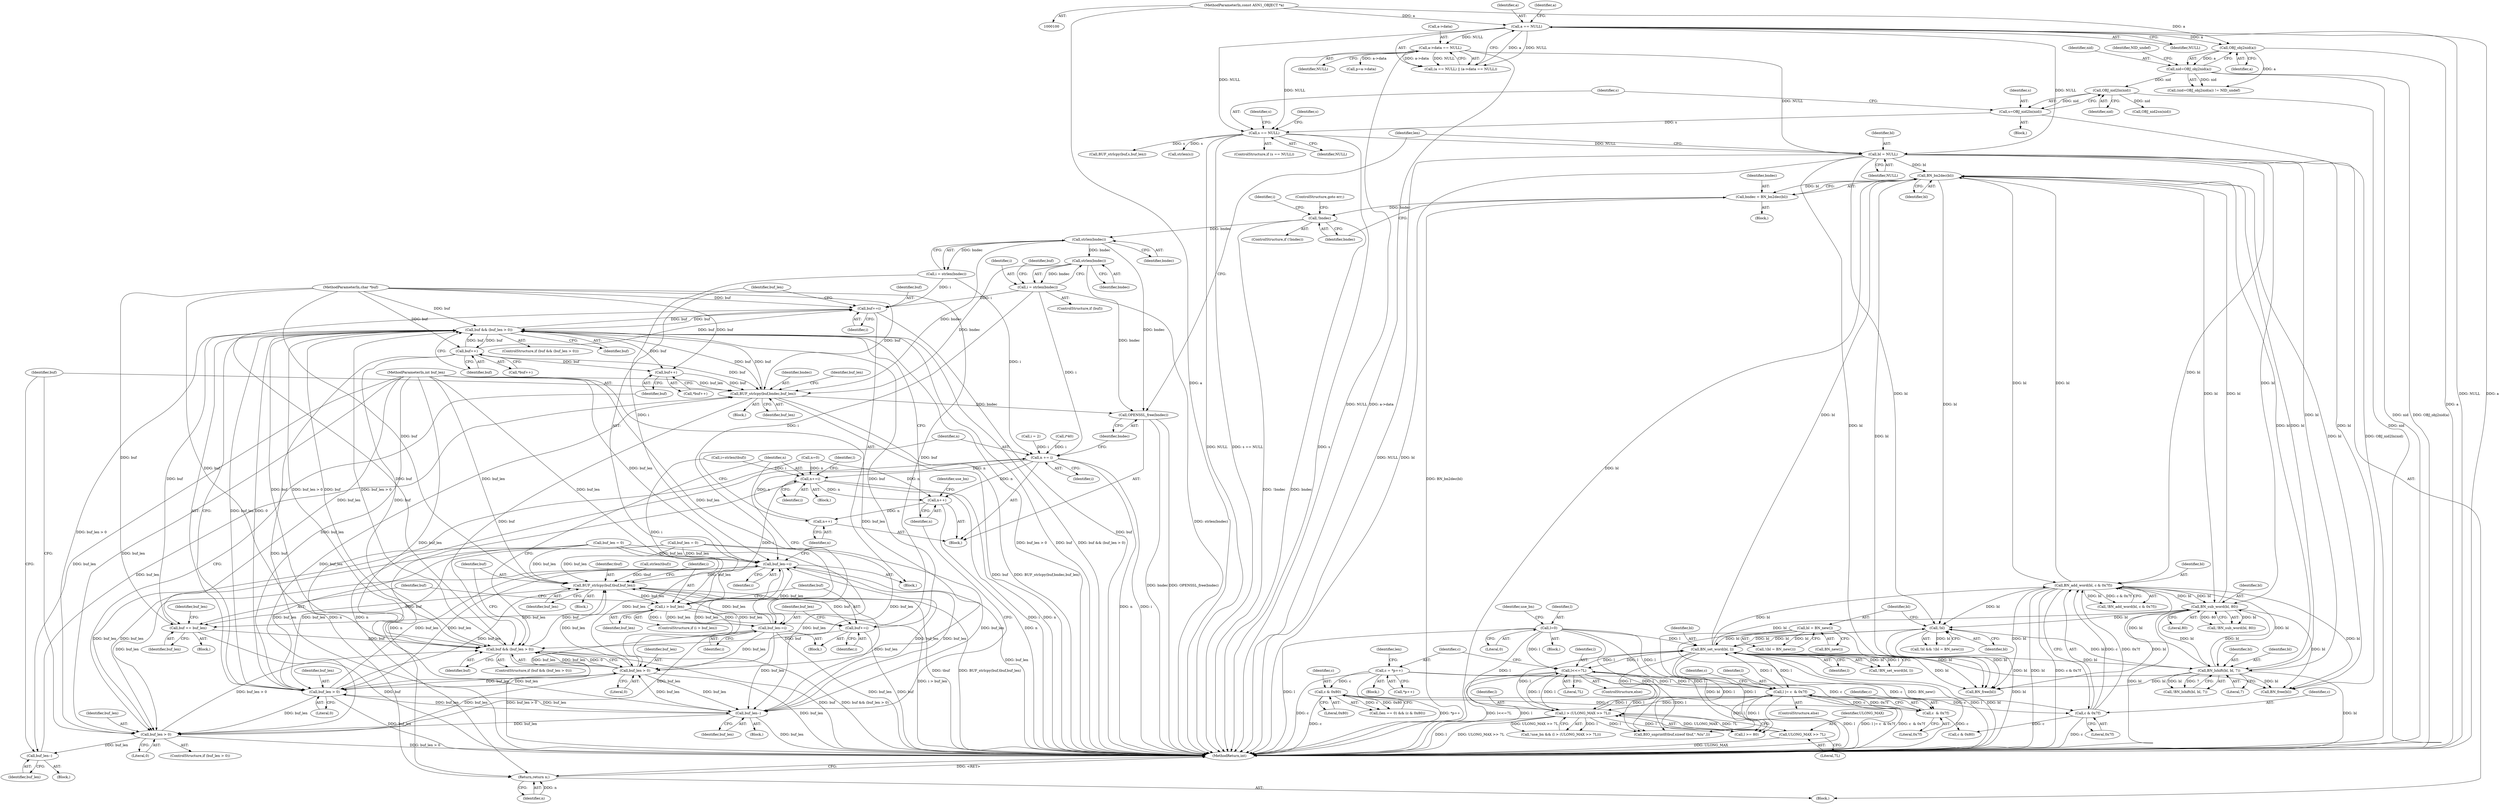 digraph "1_openssl_0042fb5fd1c9d257d713b15a1f45da05cf5c1c87@API" {
"1000374" [label="(Call,strlen(bndec))"];
"1000368" [label="(Call,strlen(bndec))"];
"1000363" [label="(Call,!bndec)"];
"1000358" [label="(Call,bndec = BN_bn2dec(bl))"];
"1000360" [label="(Call,BN_bn2dec(bl))"];
"1000226" [label="(Call,BN_add_word(bl, c & 0x7f))"];
"1000188" [label="(Call,bl = NULL)"];
"1000121" [label="(Call,a == NULL)"];
"1000103" [label="(MethodParameterIn,const ASN1_OBJECT *a)"];
"1000153" [label="(Call,s == NULL)"];
"1000148" [label="(Call,s=OBJ_nid2ln(nid))"];
"1000150" [label="(Call,OBJ_nid2ln(nid))"];
"1000142" [label="(Call,nid=OBJ_obj2nid(a))"];
"1000144" [label="(Call,OBJ_obj2nid(a))"];
"1000124" [label="(Call,a->data == NULL)"];
"1000305" [label="(Call,BN_sub_word(bl, 80))"];
"1000265" [label="(Call,BN_set_word(bl, l))"];
"1000259" [label="(Call,bl = BN_new())"];
"1000256" [label="(Call,!bl)"];
"1000277" [label="(Call,BN_lshift(bl, bl, 7))"];
"1000283" [label="(Call,l<<=7L)"];
"1000196" [label="(Call,l=0)"];
"1000233" [label="(Call,l |= c  & 0x7f)"];
"1000248" [label="(Call,l > (ULONG_MAX >> 7L))"];
"1000250" [label="(Call,ULONG_MAX >> 7L)"];
"1000235" [label="(Call,c  & 0x7f)"];
"1000205" [label="(Call,c = *p++)"];
"1000217" [label="(Call,c & 0x80)"];
"1000228" [label="(Call,c & 0x7f)"];
"1000372" [label="(Call,i = strlen(bndec))"];
"1000400" [label="(Call,buf+=i)"];
"1000337" [label="(Call,buf && (buf_len > 0))"];
"1000345" [label="(Call,buf++)"];
"1000386" [label="(Call,buf++)"];
"1000391" [label="(Call,BUF_strlcpy(buf,bndec,buf_len))"];
"1000411" [label="(Call,OPENSSL_free(bndec))"];
"1000426" [label="(Call,buf && (buf_len > 0))"];
"1000432" [label="(Call,BUF_strlcpy(buf,tbuf,buf_len))"];
"1000437" [label="(Call,i > buf_len)"];
"1000441" [label="(Call,buf += buf_len)"];
"1000449" [label="(Call,buf+=i)"];
"1000452" [label="(Call,buf_len-=i)"];
"1000339" [label="(Call,buf_len > 0)"];
"1000350" [label="(Call,buf_len--)"];
"1000380" [label="(Call,buf_len > 0)"];
"1000389" [label="(Call,buf_len--)"];
"1000403" [label="(Call,buf_len-=i)"];
"1000428" [label="(Call,buf_len > 0)"];
"1000455" [label="(Call,n+=i)"];
"1000352" [label="(Call,n++)"];
"1000406" [label="(Call,n++)"];
"1000408" [label="(Call,n += i)"];
"1000465" [label="(Return,return n;)"];
"1000441" [label="(Call,buf += buf_len)"];
"1000219" [label="(Literal,0x80)"];
"1000457" [label="(Identifier,i)"];
"1000389" [label="(Call,buf_len--)"];
"1000264" [label="(Call,!BN_set_word(bl, l))"];
"1000211" [label="(Identifier,len)"];
"1000336" [label="(ControlStructure,if (buf && (buf_len > 0)))"];
"1000251" [label="(Identifier,ULONG_MAX)"];
"1000454" [label="(Identifier,i)"];
"1000293" [label="(Call,l >= 80)"];
"1000339" [label="(Call,buf_len > 0)"];
"1000436" [label="(ControlStructure,if (i > buf_len))"];
"1000466" [label="(Identifier,n)"];
"1000105" [label="(Block,)"];
"1000392" [label="(Identifier,buf)"];
"1000402" [label="(Identifier,i)"];
"1000358" [label="(Call,bndec = BN_bn2dec(bl))"];
"1000333" [label="(Call,i*40)"];
"1000431" [label="(Block,)"];
"1000435" [label="(Identifier,buf_len)"];
"1000427" [label="(Identifier,buf)"];
"1000453" [label="(Identifier,buf_len)"];
"1000448" [label="(Block,)"];
"1000155" [label="(Identifier,NULL)"];
"1000404" [label="(Identifier,buf_len)"];
"1000390" [label="(Identifier,buf_len)"];
"1000346" [label="(Identifier,buf)"];
"1000126" [label="(Identifier,a)"];
"1000378" [label="(Block,)"];
"1000124" [label="(Call,a->data == NULL)"];
"1000128" [label="(Identifier,NULL)"];
"1000284" [label="(Identifier,l)"];
"1000444" [label="(Call,buf_len = 0)"];
"1000225" [label="(Call,!BN_add_word(bl, c & 0x7f))"];
"1000285" [label="(Literal,7L)"];
"1000361" [label="(Identifier,bl)"];
"1000342" [label="(Block,)"];
"1000257" [label="(Identifier,bl)"];
"1000338" [label="(Identifier,buf)"];
"1000250" [label="(Call,ULONG_MAX >> 7L)"];
"1000195" [label="(Block,)"];
"1000148" [label="(Call,s=OBJ_nid2ln(nid))"];
"1000154" [label="(Identifier,s)"];
"1000151" [label="(Identifier,nid)"];
"1000306" [label="(Identifier,bl)"];
"1000193" [label="(Identifier,len)"];
"1000142" [label="(Call,nid=OBJ_obj2nid(a))"];
"1000369" [label="(Identifier,bndec)"];
"1000297" [label="(Call,i = 2)"];
"1000149" [label="(Identifier,s)"];
"1000381" [label="(Identifier,buf_len)"];
"1000374" [label="(Call,strlen(bndec))"];
"1000432" [label="(Call,BUF_strlcpy(buf,tbuf,buf_len))"];
"1000235" [label="(Call,c  & 0x7f)"];
"1000387" [label="(Identifier,buf)"];
"1000368" [label="(Call,strlen(bndec))"];
"1000345" [label="(Call,buf++)"];
"1000451" [label="(Identifier,i)"];
"1000120" [label="(Call,(a == NULL) || (a->data == NULL))"];
"1000125" [label="(Call,a->data)"];
"1000283" [label="(Call,l<<=7L)"];
"1000366" [label="(Call,i = strlen(bndec))"];
"1000394" [label="(Identifier,buf_len)"];
"1000288" [label="(Block,)"];
"1000401" [label="(Identifier,buf)"];
"1000276" [label="(Call,!BN_lshift(bl, bl, 7))"];
"1000450" [label="(Identifier,buf)"];
"1000206" [label="(Identifier,c)"];
"1000226" [label="(Call,BN_add_word(bl, c & 0x7f))"];
"1000280" [label="(Literal,7)"];
"1000352" [label="(Call,n++)"];
"1000382" [label="(Literal,0)"];
"1000248" [label="(Call,l > (ULONG_MAX >> 7L))"];
"1000123" [label="(Identifier,NULL)"];
"1000370" [label="(ControlStructure,if (buf))"];
"1000428" [label="(Call,buf_len > 0)"];
"1000259" [label="(Call,bl = BN_new())"];
"1000205" [label="(Call,c = *p++)"];
"1000351" [label="(Identifier,buf_len)"];
"1000465" [label="(Return,return n;)"];
"1000121" [label="(Call,a == NULL)"];
"1000197" [label="(Identifier,l)"];
"1000101" [label="(MethodParameterIn,char *buf)"];
"1000108" [label="(Call,n=0)"];
"1000305" [label="(Call,BN_sub_word(bl, 80))"];
"1000445" [label="(Identifier,buf_len)"];
"1000439" [label="(Identifier,buf_len)"];
"1000353" [label="(Identifier,n)"];
"1000367" [label="(Identifier,i)"];
"1000385" [label="(Call,*buf++)"];
"1000255" [label="(Call,!bl && !(bl = BN_new()))"];
"1000217" [label="(Call,c & 0x80)"];
"1000267" [label="(Identifier,l)"];
"1000350" [label="(Call,buf_len--)"];
"1000232" [label="(ControlStructure,else)"];
"1000440" [label="(Block,)"];
"1000158" [label="(Call,OBJ_nid2sn(nid))"];
"1000426" [label="(Call,buf && (buf_len > 0))"];
"1000463" [label="(Call,BN_free(bl))"];
"1000165" [label="(Call,BUF_strlcpy(buf,s,buf_len))"];
"1000282" [label="(ControlStructure,else)"];
"1000307" [label="(Literal,80)"];
"1000412" [label="(Identifier,bndec)"];
"1000423" [label="(Call,strlen(tbuf))"];
"1000266" [label="(Identifier,bl)"];
"1000379" [label="(ControlStructure,if (buf_len > 0))"];
"1000363" [label="(Call,!bndec)"];
"1000171" [label="(Call,strlen(s))"];
"1000122" [label="(Identifier,a)"];
"1000434" [label="(Identifier,tbuf)"];
"1000144" [label="(Call,OBJ_obj2nid(a))"];
"1000189" [label="(Identifier,bl)"];
"1000380" [label="(Call,buf_len > 0)"];
"1000240" [label="(Call,c & 0x80)"];
"1000237" [label="(Literal,0x7f)"];
"1000414" [label="(Block,)"];
"1000260" [label="(Identifier,bl)"];
"1000147" [label="(Block,)"];
"1000141" [label="(Call,(nid=OBJ_obj2nid(a)) != NID_undef)"];
"1000150" [label="(Call,OBJ_nid2ln(nid))"];
"1000252" [label="(Literal,7L)"];
"1000470" [label="(Call,BN_free(bl))"];
"1000456" [label="(Identifier,n)"];
"1000475" [label="(MethodReturn,int)"];
"1000373" [label="(Identifier,i)"];
"1000340" [label="(Identifier,buf_len)"];
"1000355" [label="(Identifier,use_bn)"];
"1000430" [label="(Literal,0)"];
"1000227" [label="(Identifier,bl)"];
"1000344" [label="(Call,*buf++)"];
"1000190" [label="(Identifier,NULL)"];
"1000372" [label="(Call,i = strlen(bndec))"];
"1000152" [label="(ControlStructure,if (s == NULL))"];
"1000425" [label="(ControlStructure,if (buf && (buf_len > 0)))"];
"1000393" [label="(Identifier,bndec)"];
"1000377" [label="(Identifier,buf)"];
"1000396" [label="(Identifier,buf_len)"];
"1000452" [label="(Call,buf_len-=i)"];
"1000360" [label="(Call,BN_bn2dec(bl))"];
"1000409" [label="(Identifier,n)"];
"1000153" [label="(Call,s == NULL)"];
"1000459" [label="(Identifier,l)"];
"1000145" [label="(Identifier,a)"];
"1000362" [label="(ControlStructure,if (!bndec))"];
"1000403" [label="(Call,buf_len-=i)"];
"1000443" [label="(Identifier,buf_len)"];
"1000218" [label="(Identifier,c)"];
"1000386" [label="(Call,buf++)"];
"1000341" [label="(Literal,0)"];
"1000406" [label="(Call,n++)"];
"1000213" [label="(Call,(len == 0) && (c & 0x80))"];
"1000359" [label="(Identifier,bndec)"];
"1000161" [label="(Identifier,s)"];
"1000200" [label="(Identifier,use_bn)"];
"1000438" [label="(Identifier,i)"];
"1000207" [label="(Call,*p++)"];
"1000265" [label="(Call,BN_set_word(bl, l))"];
"1000245" [label="(Call,!use_bn && (l > (ULONG_MAX >> 7L)))"];
"1000455" [label="(Call,n+=i)"];
"1000408" [label="(Call,n += i)"];
"1000400" [label="(Call,buf+=i)"];
"1000203" [label="(Block,)"];
"1000437" [label="(Call,i > buf_len)"];
"1000356" [label="(Block,)"];
"1000258" [label="(Call,!(bl = BN_new()))"];
"1000230" [label="(Literal,0x7f)"];
"1000364" [label="(Identifier,bndec)"];
"1000395" [label="(Call,buf_len = 0)"];
"1000103" [label="(MethodParameterIn,const ASN1_OBJECT *a)"];
"1000157" [label="(Identifier,s)"];
"1000143" [label="(Identifier,nid)"];
"1000256" [label="(Call,!bl)"];
"1000180" [label="(Call,p=a->data)"];
"1000399" [label="(Block,)"];
"1000411" [label="(Call,OPENSSL_free(bndec))"];
"1000102" [label="(MethodParameterIn,int buf_len)"];
"1000241" [label="(Identifier,c)"];
"1000433" [label="(Identifier,buf)"];
"1000442" [label="(Identifier,buf)"];
"1000410" [label="(Identifier,i)"];
"1000236" [label="(Identifier,c)"];
"1000407" [label="(Identifier,n)"];
"1000198" [label="(Literal,0)"];
"1000233" [label="(Call,l |= c  & 0x7f)"];
"1000429" [label="(Identifier,buf_len)"];
"1000391" [label="(Call,BUF_strlcpy(buf,bndec,buf_len))"];
"1000383" [label="(Block,)"];
"1000228" [label="(Call,c & 0x7f)"];
"1000188" [label="(Call,bl = NULL)"];
"1000304" [label="(Call,!BN_sub_word(bl, 80))"];
"1000196" [label="(Call,l=0)"];
"1000415" [label="(Call,BIO_snprintf(tbuf,sizeof tbuf,\".%lu\",l))"];
"1000421" [label="(Call,i=strlen(tbuf))"];
"1000365" [label="(ControlStructure,goto err;)"];
"1000375" [label="(Identifier,bndec)"];
"1000405" [label="(Identifier,i)"];
"1000278" [label="(Identifier,bl)"];
"1000261" [label="(Call,BN_new())"];
"1000449" [label="(Call,buf+=i)"];
"1000234" [label="(Identifier,l)"];
"1000146" [label="(Identifier,NID_undef)"];
"1000279" [label="(Identifier,bl)"];
"1000337" [label="(Call,buf && (buf_len > 0))"];
"1000249" [label="(Identifier,l)"];
"1000277" [label="(Call,BN_lshift(bl, bl, 7))"];
"1000229" [label="(Identifier,c)"];
"1000374" -> "1000372"  [label="AST: "];
"1000374" -> "1000375"  [label="CFG: "];
"1000375" -> "1000374"  [label="AST: "];
"1000372" -> "1000374"  [label="CFG: "];
"1000374" -> "1000372"  [label="DDG: bndec"];
"1000368" -> "1000374"  [label="DDG: bndec"];
"1000374" -> "1000391"  [label="DDG: bndec"];
"1000374" -> "1000411"  [label="DDG: bndec"];
"1000368" -> "1000366"  [label="AST: "];
"1000368" -> "1000369"  [label="CFG: "];
"1000369" -> "1000368"  [label="AST: "];
"1000366" -> "1000368"  [label="CFG: "];
"1000368" -> "1000366"  [label="DDG: bndec"];
"1000363" -> "1000368"  [label="DDG: bndec"];
"1000368" -> "1000391"  [label="DDG: bndec"];
"1000368" -> "1000411"  [label="DDG: bndec"];
"1000363" -> "1000362"  [label="AST: "];
"1000363" -> "1000364"  [label="CFG: "];
"1000364" -> "1000363"  [label="AST: "];
"1000365" -> "1000363"  [label="CFG: "];
"1000367" -> "1000363"  [label="CFG: "];
"1000363" -> "1000475"  [label="DDG: bndec"];
"1000363" -> "1000475"  [label="DDG: !bndec"];
"1000358" -> "1000363"  [label="DDG: bndec"];
"1000358" -> "1000356"  [label="AST: "];
"1000358" -> "1000360"  [label="CFG: "];
"1000359" -> "1000358"  [label="AST: "];
"1000360" -> "1000358"  [label="AST: "];
"1000364" -> "1000358"  [label="CFG: "];
"1000358" -> "1000475"  [label="DDG: BN_bn2dec(bl)"];
"1000360" -> "1000358"  [label="DDG: bl"];
"1000360" -> "1000361"  [label="CFG: "];
"1000361" -> "1000360"  [label="AST: "];
"1000360" -> "1000475"  [label="DDG: bl"];
"1000360" -> "1000226"  [label="DDG: bl"];
"1000360" -> "1000256"  [label="DDG: bl"];
"1000360" -> "1000277"  [label="DDG: bl"];
"1000360" -> "1000305"  [label="DDG: bl"];
"1000226" -> "1000360"  [label="DDG: bl"];
"1000188" -> "1000360"  [label="DDG: bl"];
"1000305" -> "1000360"  [label="DDG: bl"];
"1000265" -> "1000360"  [label="DDG: bl"];
"1000277" -> "1000360"  [label="DDG: bl"];
"1000360" -> "1000463"  [label="DDG: bl"];
"1000360" -> "1000470"  [label="DDG: bl"];
"1000226" -> "1000225"  [label="AST: "];
"1000226" -> "1000228"  [label="CFG: "];
"1000227" -> "1000226"  [label="AST: "];
"1000228" -> "1000226"  [label="AST: "];
"1000225" -> "1000226"  [label="CFG: "];
"1000226" -> "1000475"  [label="DDG: bl"];
"1000226" -> "1000475"  [label="DDG: c & 0x7f"];
"1000226" -> "1000225"  [label="DDG: bl"];
"1000226" -> "1000225"  [label="DDG: c & 0x7f"];
"1000188" -> "1000226"  [label="DDG: bl"];
"1000305" -> "1000226"  [label="DDG: bl"];
"1000265" -> "1000226"  [label="DDG: bl"];
"1000277" -> "1000226"  [label="DDG: bl"];
"1000228" -> "1000226"  [label="DDG: c"];
"1000228" -> "1000226"  [label="DDG: 0x7f"];
"1000226" -> "1000256"  [label="DDG: bl"];
"1000226" -> "1000277"  [label="DDG: bl"];
"1000226" -> "1000305"  [label="DDG: bl"];
"1000226" -> "1000463"  [label="DDG: bl"];
"1000226" -> "1000470"  [label="DDG: bl"];
"1000188" -> "1000105"  [label="AST: "];
"1000188" -> "1000190"  [label="CFG: "];
"1000189" -> "1000188"  [label="AST: "];
"1000190" -> "1000188"  [label="AST: "];
"1000193" -> "1000188"  [label="CFG: "];
"1000188" -> "1000475"  [label="DDG: NULL"];
"1000188" -> "1000475"  [label="DDG: bl"];
"1000121" -> "1000188"  [label="DDG: NULL"];
"1000153" -> "1000188"  [label="DDG: NULL"];
"1000124" -> "1000188"  [label="DDG: NULL"];
"1000188" -> "1000256"  [label="DDG: bl"];
"1000188" -> "1000277"  [label="DDG: bl"];
"1000188" -> "1000305"  [label="DDG: bl"];
"1000188" -> "1000463"  [label="DDG: bl"];
"1000188" -> "1000470"  [label="DDG: bl"];
"1000121" -> "1000120"  [label="AST: "];
"1000121" -> "1000123"  [label="CFG: "];
"1000122" -> "1000121"  [label="AST: "];
"1000123" -> "1000121"  [label="AST: "];
"1000126" -> "1000121"  [label="CFG: "];
"1000120" -> "1000121"  [label="CFG: "];
"1000121" -> "1000475"  [label="DDG: NULL"];
"1000121" -> "1000475"  [label="DDG: a"];
"1000121" -> "1000120"  [label="DDG: a"];
"1000121" -> "1000120"  [label="DDG: NULL"];
"1000103" -> "1000121"  [label="DDG: a"];
"1000121" -> "1000124"  [label="DDG: NULL"];
"1000121" -> "1000144"  [label="DDG: a"];
"1000121" -> "1000153"  [label="DDG: NULL"];
"1000103" -> "1000100"  [label="AST: "];
"1000103" -> "1000475"  [label="DDG: a"];
"1000103" -> "1000144"  [label="DDG: a"];
"1000153" -> "1000152"  [label="AST: "];
"1000153" -> "1000155"  [label="CFG: "];
"1000154" -> "1000153"  [label="AST: "];
"1000155" -> "1000153"  [label="AST: "];
"1000157" -> "1000153"  [label="CFG: "];
"1000161" -> "1000153"  [label="CFG: "];
"1000153" -> "1000475"  [label="DDG: NULL"];
"1000153" -> "1000475"  [label="DDG: s == NULL"];
"1000153" -> "1000475"  [label="DDG: s"];
"1000148" -> "1000153"  [label="DDG: s"];
"1000124" -> "1000153"  [label="DDG: NULL"];
"1000153" -> "1000165"  [label="DDG: s"];
"1000153" -> "1000171"  [label="DDG: s"];
"1000148" -> "1000147"  [label="AST: "];
"1000148" -> "1000150"  [label="CFG: "];
"1000149" -> "1000148"  [label="AST: "];
"1000150" -> "1000148"  [label="AST: "];
"1000154" -> "1000148"  [label="CFG: "];
"1000148" -> "1000475"  [label="DDG: OBJ_nid2ln(nid)"];
"1000150" -> "1000148"  [label="DDG: nid"];
"1000150" -> "1000151"  [label="CFG: "];
"1000151" -> "1000150"  [label="AST: "];
"1000150" -> "1000475"  [label="DDG: nid"];
"1000142" -> "1000150"  [label="DDG: nid"];
"1000150" -> "1000158"  [label="DDG: nid"];
"1000142" -> "1000141"  [label="AST: "];
"1000142" -> "1000144"  [label="CFG: "];
"1000143" -> "1000142"  [label="AST: "];
"1000144" -> "1000142"  [label="AST: "];
"1000146" -> "1000142"  [label="CFG: "];
"1000142" -> "1000475"  [label="DDG: OBJ_obj2nid(a)"];
"1000142" -> "1000475"  [label="DDG: nid"];
"1000142" -> "1000141"  [label="DDG: nid"];
"1000144" -> "1000142"  [label="DDG: a"];
"1000144" -> "1000145"  [label="CFG: "];
"1000145" -> "1000144"  [label="AST: "];
"1000144" -> "1000475"  [label="DDG: a"];
"1000144" -> "1000141"  [label="DDG: a"];
"1000124" -> "1000120"  [label="AST: "];
"1000124" -> "1000128"  [label="CFG: "];
"1000125" -> "1000124"  [label="AST: "];
"1000128" -> "1000124"  [label="AST: "];
"1000120" -> "1000124"  [label="CFG: "];
"1000124" -> "1000475"  [label="DDG: a->data"];
"1000124" -> "1000475"  [label="DDG: NULL"];
"1000124" -> "1000120"  [label="DDG: a->data"];
"1000124" -> "1000120"  [label="DDG: NULL"];
"1000124" -> "1000180"  [label="DDG: a->data"];
"1000305" -> "1000304"  [label="AST: "];
"1000305" -> "1000307"  [label="CFG: "];
"1000306" -> "1000305"  [label="AST: "];
"1000307" -> "1000305"  [label="AST: "];
"1000304" -> "1000305"  [label="CFG: "];
"1000305" -> "1000475"  [label="DDG: bl"];
"1000305" -> "1000256"  [label="DDG: bl"];
"1000305" -> "1000277"  [label="DDG: bl"];
"1000305" -> "1000304"  [label="DDG: bl"];
"1000305" -> "1000304"  [label="DDG: 80"];
"1000265" -> "1000305"  [label="DDG: bl"];
"1000277" -> "1000305"  [label="DDG: bl"];
"1000305" -> "1000463"  [label="DDG: bl"];
"1000305" -> "1000470"  [label="DDG: bl"];
"1000265" -> "1000264"  [label="AST: "];
"1000265" -> "1000267"  [label="CFG: "];
"1000266" -> "1000265"  [label="AST: "];
"1000267" -> "1000265"  [label="AST: "];
"1000264" -> "1000265"  [label="CFG: "];
"1000265" -> "1000475"  [label="DDG: l"];
"1000265" -> "1000475"  [label="DDG: bl"];
"1000265" -> "1000233"  [label="DDG: l"];
"1000265" -> "1000248"  [label="DDG: l"];
"1000265" -> "1000256"  [label="DDG: bl"];
"1000265" -> "1000264"  [label="DDG: bl"];
"1000265" -> "1000264"  [label="DDG: l"];
"1000259" -> "1000265"  [label="DDG: bl"];
"1000256" -> "1000265"  [label="DDG: bl"];
"1000283" -> "1000265"  [label="DDG: l"];
"1000196" -> "1000265"  [label="DDG: l"];
"1000233" -> "1000265"  [label="DDG: l"];
"1000248" -> "1000265"  [label="DDG: l"];
"1000265" -> "1000277"  [label="DDG: bl"];
"1000265" -> "1000283"  [label="DDG: l"];
"1000265" -> "1000293"  [label="DDG: l"];
"1000265" -> "1000415"  [label="DDG: l"];
"1000265" -> "1000463"  [label="DDG: bl"];
"1000265" -> "1000470"  [label="DDG: bl"];
"1000259" -> "1000258"  [label="AST: "];
"1000259" -> "1000261"  [label="CFG: "];
"1000260" -> "1000259"  [label="AST: "];
"1000261" -> "1000259"  [label="AST: "];
"1000258" -> "1000259"  [label="CFG: "];
"1000259" -> "1000475"  [label="DDG: bl"];
"1000259" -> "1000475"  [label="DDG: BN_new()"];
"1000259" -> "1000258"  [label="DDG: bl"];
"1000259" -> "1000470"  [label="DDG: bl"];
"1000256" -> "1000255"  [label="AST: "];
"1000256" -> "1000257"  [label="CFG: "];
"1000257" -> "1000256"  [label="AST: "];
"1000260" -> "1000256"  [label="CFG: "];
"1000255" -> "1000256"  [label="CFG: "];
"1000256" -> "1000475"  [label="DDG: bl"];
"1000256" -> "1000255"  [label="DDG: bl"];
"1000277" -> "1000256"  [label="DDG: bl"];
"1000256" -> "1000470"  [label="DDG: bl"];
"1000277" -> "1000276"  [label="AST: "];
"1000277" -> "1000280"  [label="CFG: "];
"1000278" -> "1000277"  [label="AST: "];
"1000279" -> "1000277"  [label="AST: "];
"1000280" -> "1000277"  [label="AST: "];
"1000276" -> "1000277"  [label="CFG: "];
"1000277" -> "1000475"  [label="DDG: bl"];
"1000277" -> "1000276"  [label="DDG: bl"];
"1000277" -> "1000276"  [label="DDG: 7"];
"1000277" -> "1000463"  [label="DDG: bl"];
"1000277" -> "1000470"  [label="DDG: bl"];
"1000283" -> "1000282"  [label="AST: "];
"1000283" -> "1000285"  [label="CFG: "];
"1000284" -> "1000283"  [label="AST: "];
"1000285" -> "1000283"  [label="AST: "];
"1000206" -> "1000283"  [label="CFG: "];
"1000283" -> "1000475"  [label="DDG: l"];
"1000283" -> "1000475"  [label="DDG: l<<=7L"];
"1000283" -> "1000233"  [label="DDG: l"];
"1000283" -> "1000248"  [label="DDG: l"];
"1000196" -> "1000283"  [label="DDG: l"];
"1000233" -> "1000283"  [label="DDG: l"];
"1000248" -> "1000283"  [label="DDG: l"];
"1000283" -> "1000293"  [label="DDG: l"];
"1000283" -> "1000415"  [label="DDG: l"];
"1000196" -> "1000195"  [label="AST: "];
"1000196" -> "1000198"  [label="CFG: "];
"1000197" -> "1000196"  [label="AST: "];
"1000198" -> "1000196"  [label="AST: "];
"1000200" -> "1000196"  [label="CFG: "];
"1000196" -> "1000475"  [label="DDG: l"];
"1000196" -> "1000233"  [label="DDG: l"];
"1000196" -> "1000248"  [label="DDG: l"];
"1000196" -> "1000293"  [label="DDG: l"];
"1000196" -> "1000415"  [label="DDG: l"];
"1000233" -> "1000232"  [label="AST: "];
"1000233" -> "1000235"  [label="CFG: "];
"1000234" -> "1000233"  [label="AST: "];
"1000235" -> "1000233"  [label="AST: "];
"1000241" -> "1000233"  [label="CFG: "];
"1000233" -> "1000475"  [label="DDG: l |= c  & 0x7f"];
"1000233" -> "1000475"  [label="DDG: c  & 0x7f"];
"1000233" -> "1000475"  [label="DDG: l"];
"1000248" -> "1000233"  [label="DDG: l"];
"1000235" -> "1000233"  [label="DDG: c"];
"1000235" -> "1000233"  [label="DDG: 0x7f"];
"1000233" -> "1000248"  [label="DDG: l"];
"1000233" -> "1000293"  [label="DDG: l"];
"1000233" -> "1000415"  [label="DDG: l"];
"1000248" -> "1000245"  [label="AST: "];
"1000248" -> "1000250"  [label="CFG: "];
"1000249" -> "1000248"  [label="AST: "];
"1000250" -> "1000248"  [label="AST: "];
"1000245" -> "1000248"  [label="CFG: "];
"1000248" -> "1000475"  [label="DDG: ULONG_MAX >> 7L"];
"1000248" -> "1000475"  [label="DDG: l"];
"1000248" -> "1000245"  [label="DDG: l"];
"1000248" -> "1000245"  [label="DDG: ULONG_MAX >> 7L"];
"1000250" -> "1000248"  [label="DDG: ULONG_MAX"];
"1000250" -> "1000248"  [label="DDG: 7L"];
"1000248" -> "1000293"  [label="DDG: l"];
"1000248" -> "1000415"  [label="DDG: l"];
"1000250" -> "1000252"  [label="CFG: "];
"1000251" -> "1000250"  [label="AST: "];
"1000252" -> "1000250"  [label="AST: "];
"1000250" -> "1000475"  [label="DDG: ULONG_MAX"];
"1000235" -> "1000237"  [label="CFG: "];
"1000236" -> "1000235"  [label="AST: "];
"1000237" -> "1000235"  [label="AST: "];
"1000205" -> "1000235"  [label="DDG: c"];
"1000217" -> "1000235"  [label="DDG: c"];
"1000235" -> "1000240"  [label="DDG: c"];
"1000205" -> "1000203"  [label="AST: "];
"1000205" -> "1000207"  [label="CFG: "];
"1000206" -> "1000205"  [label="AST: "];
"1000207" -> "1000205"  [label="AST: "];
"1000211" -> "1000205"  [label="CFG: "];
"1000205" -> "1000475"  [label="DDG: c"];
"1000205" -> "1000475"  [label="DDG: *p++"];
"1000205" -> "1000217"  [label="DDG: c"];
"1000205" -> "1000228"  [label="DDG: c"];
"1000217" -> "1000213"  [label="AST: "];
"1000217" -> "1000219"  [label="CFG: "];
"1000218" -> "1000217"  [label="AST: "];
"1000219" -> "1000217"  [label="AST: "];
"1000213" -> "1000217"  [label="CFG: "];
"1000217" -> "1000475"  [label="DDG: c"];
"1000217" -> "1000213"  [label="DDG: c"];
"1000217" -> "1000213"  [label="DDG: 0x80"];
"1000217" -> "1000228"  [label="DDG: c"];
"1000228" -> "1000230"  [label="CFG: "];
"1000229" -> "1000228"  [label="AST: "];
"1000230" -> "1000228"  [label="AST: "];
"1000228" -> "1000475"  [label="DDG: c"];
"1000228" -> "1000240"  [label="DDG: c"];
"1000372" -> "1000370"  [label="AST: "];
"1000373" -> "1000372"  [label="AST: "];
"1000377" -> "1000372"  [label="CFG: "];
"1000372" -> "1000475"  [label="DDG: strlen(bndec)"];
"1000372" -> "1000400"  [label="DDG: i"];
"1000372" -> "1000403"  [label="DDG: i"];
"1000372" -> "1000408"  [label="DDG: i"];
"1000400" -> "1000399"  [label="AST: "];
"1000400" -> "1000402"  [label="CFG: "];
"1000401" -> "1000400"  [label="AST: "];
"1000402" -> "1000400"  [label="AST: "];
"1000404" -> "1000400"  [label="CFG: "];
"1000400" -> "1000475"  [label="DDG: buf"];
"1000400" -> "1000337"  [label="DDG: buf"];
"1000366" -> "1000400"  [label="DDG: i"];
"1000337" -> "1000400"  [label="DDG: buf"];
"1000345" -> "1000400"  [label="DDG: buf"];
"1000101" -> "1000400"  [label="DDG: buf"];
"1000400" -> "1000426"  [label="DDG: buf"];
"1000337" -> "1000336"  [label="AST: "];
"1000337" -> "1000338"  [label="CFG: "];
"1000337" -> "1000339"  [label="CFG: "];
"1000338" -> "1000337"  [label="AST: "];
"1000339" -> "1000337"  [label="AST: "];
"1000346" -> "1000337"  [label="CFG: "];
"1000353" -> "1000337"  [label="CFG: "];
"1000337" -> "1000475"  [label="DDG: buf_len > 0"];
"1000337" -> "1000475"  [label="DDG: buf"];
"1000337" -> "1000475"  [label="DDG: buf && (buf_len > 0)"];
"1000441" -> "1000337"  [label="DDG: buf"];
"1000426" -> "1000337"  [label="DDG: buf"];
"1000426" -> "1000337"  [label="DDG: buf_len > 0"];
"1000391" -> "1000337"  [label="DDG: buf"];
"1000449" -> "1000337"  [label="DDG: buf"];
"1000345" -> "1000337"  [label="DDG: buf"];
"1000101" -> "1000337"  [label="DDG: buf"];
"1000339" -> "1000337"  [label="DDG: buf_len"];
"1000339" -> "1000337"  [label="DDG: 0"];
"1000380" -> "1000337"  [label="DDG: buf_len > 0"];
"1000337" -> "1000345"  [label="DDG: buf"];
"1000337" -> "1000386"  [label="DDG: buf"];
"1000337" -> "1000391"  [label="DDG: buf"];
"1000337" -> "1000426"  [label="DDG: buf"];
"1000337" -> "1000426"  [label="DDG: buf_len > 0"];
"1000345" -> "1000344"  [label="AST: "];
"1000345" -> "1000346"  [label="CFG: "];
"1000346" -> "1000345"  [label="AST: "];
"1000344" -> "1000345"  [label="CFG: "];
"1000345" -> "1000475"  [label="DDG: buf"];
"1000101" -> "1000345"  [label="DDG: buf"];
"1000345" -> "1000386"  [label="DDG: buf"];
"1000345" -> "1000391"  [label="DDG: buf"];
"1000345" -> "1000426"  [label="DDG: buf"];
"1000386" -> "1000385"  [label="AST: "];
"1000386" -> "1000387"  [label="CFG: "];
"1000387" -> "1000386"  [label="AST: "];
"1000385" -> "1000386"  [label="CFG: "];
"1000101" -> "1000386"  [label="DDG: buf"];
"1000386" -> "1000391"  [label="DDG: buf"];
"1000391" -> "1000378"  [label="AST: "];
"1000391" -> "1000394"  [label="CFG: "];
"1000392" -> "1000391"  [label="AST: "];
"1000393" -> "1000391"  [label="AST: "];
"1000394" -> "1000391"  [label="AST: "];
"1000396" -> "1000391"  [label="CFG: "];
"1000391" -> "1000475"  [label="DDG: buf"];
"1000391" -> "1000475"  [label="DDG: BUF_strlcpy(buf,bndec,buf_len)"];
"1000101" -> "1000391"  [label="DDG: buf"];
"1000389" -> "1000391"  [label="DDG: buf_len"];
"1000380" -> "1000391"  [label="DDG: buf_len"];
"1000102" -> "1000391"  [label="DDG: buf_len"];
"1000391" -> "1000411"  [label="DDG: bndec"];
"1000391" -> "1000426"  [label="DDG: buf"];
"1000411" -> "1000288"  [label="AST: "];
"1000411" -> "1000412"  [label="CFG: "];
"1000412" -> "1000411"  [label="AST: "];
"1000193" -> "1000411"  [label="CFG: "];
"1000411" -> "1000475"  [label="DDG: OPENSSL_free(bndec)"];
"1000411" -> "1000475"  [label="DDG: bndec"];
"1000426" -> "1000425"  [label="AST: "];
"1000426" -> "1000427"  [label="CFG: "];
"1000426" -> "1000428"  [label="CFG: "];
"1000427" -> "1000426"  [label="AST: "];
"1000428" -> "1000426"  [label="AST: "];
"1000433" -> "1000426"  [label="CFG: "];
"1000456" -> "1000426"  [label="CFG: "];
"1000426" -> "1000475"  [label="DDG: buf_len > 0"];
"1000426" -> "1000475"  [label="DDG: buf"];
"1000426" -> "1000475"  [label="DDG: buf && (buf_len > 0)"];
"1000441" -> "1000426"  [label="DDG: buf"];
"1000449" -> "1000426"  [label="DDG: buf"];
"1000101" -> "1000426"  [label="DDG: buf"];
"1000380" -> "1000426"  [label="DDG: buf_len > 0"];
"1000428" -> "1000426"  [label="DDG: buf_len"];
"1000428" -> "1000426"  [label="DDG: 0"];
"1000426" -> "1000432"  [label="DDG: buf"];
"1000432" -> "1000431"  [label="AST: "];
"1000432" -> "1000435"  [label="CFG: "];
"1000433" -> "1000432"  [label="AST: "];
"1000434" -> "1000432"  [label="AST: "];
"1000435" -> "1000432"  [label="AST: "];
"1000438" -> "1000432"  [label="CFG: "];
"1000432" -> "1000475"  [label="DDG: tbuf"];
"1000432" -> "1000475"  [label="DDG: BUF_strlcpy(buf,tbuf,buf_len)"];
"1000101" -> "1000432"  [label="DDG: buf"];
"1000423" -> "1000432"  [label="DDG: tbuf"];
"1000395" -> "1000432"  [label="DDG: buf_len"];
"1000350" -> "1000432"  [label="DDG: buf_len"];
"1000403" -> "1000432"  [label="DDG: buf_len"];
"1000444" -> "1000432"  [label="DDG: buf_len"];
"1000339" -> "1000432"  [label="DDG: buf_len"];
"1000428" -> "1000432"  [label="DDG: buf_len"];
"1000452" -> "1000432"  [label="DDG: buf_len"];
"1000102" -> "1000432"  [label="DDG: buf_len"];
"1000432" -> "1000437"  [label="DDG: buf_len"];
"1000432" -> "1000441"  [label="DDG: buf"];
"1000432" -> "1000449"  [label="DDG: buf"];
"1000437" -> "1000436"  [label="AST: "];
"1000437" -> "1000439"  [label="CFG: "];
"1000438" -> "1000437"  [label="AST: "];
"1000439" -> "1000437"  [label="AST: "];
"1000442" -> "1000437"  [label="CFG: "];
"1000450" -> "1000437"  [label="CFG: "];
"1000437" -> "1000475"  [label="DDG: i > buf_len"];
"1000421" -> "1000437"  [label="DDG: i"];
"1000102" -> "1000437"  [label="DDG: buf_len"];
"1000437" -> "1000441"  [label="DDG: buf_len"];
"1000437" -> "1000449"  [label="DDG: i"];
"1000437" -> "1000452"  [label="DDG: i"];
"1000437" -> "1000452"  [label="DDG: buf_len"];
"1000437" -> "1000455"  [label="DDG: i"];
"1000441" -> "1000440"  [label="AST: "];
"1000441" -> "1000443"  [label="CFG: "];
"1000442" -> "1000441"  [label="AST: "];
"1000443" -> "1000441"  [label="AST: "];
"1000445" -> "1000441"  [label="CFG: "];
"1000441" -> "1000475"  [label="DDG: buf"];
"1000102" -> "1000441"  [label="DDG: buf_len"];
"1000101" -> "1000441"  [label="DDG: buf"];
"1000449" -> "1000448"  [label="AST: "];
"1000449" -> "1000451"  [label="CFG: "];
"1000450" -> "1000449"  [label="AST: "];
"1000451" -> "1000449"  [label="AST: "];
"1000453" -> "1000449"  [label="CFG: "];
"1000449" -> "1000475"  [label="DDG: buf"];
"1000101" -> "1000449"  [label="DDG: buf"];
"1000452" -> "1000448"  [label="AST: "];
"1000452" -> "1000454"  [label="CFG: "];
"1000453" -> "1000452"  [label="AST: "];
"1000454" -> "1000452"  [label="AST: "];
"1000456" -> "1000452"  [label="CFG: "];
"1000452" -> "1000475"  [label="DDG: buf_len"];
"1000452" -> "1000339"  [label="DDG: buf_len"];
"1000452" -> "1000350"  [label="DDG: buf_len"];
"1000452" -> "1000380"  [label="DDG: buf_len"];
"1000452" -> "1000403"  [label="DDG: buf_len"];
"1000452" -> "1000428"  [label="DDG: buf_len"];
"1000102" -> "1000452"  [label="DDG: buf_len"];
"1000339" -> "1000341"  [label="CFG: "];
"1000340" -> "1000339"  [label="AST: "];
"1000341" -> "1000339"  [label="AST: "];
"1000339" -> "1000475"  [label="DDG: buf_len"];
"1000395" -> "1000339"  [label="DDG: buf_len"];
"1000350" -> "1000339"  [label="DDG: buf_len"];
"1000403" -> "1000339"  [label="DDG: buf_len"];
"1000444" -> "1000339"  [label="DDG: buf_len"];
"1000428" -> "1000339"  [label="DDG: buf_len"];
"1000102" -> "1000339"  [label="DDG: buf_len"];
"1000339" -> "1000350"  [label="DDG: buf_len"];
"1000339" -> "1000380"  [label="DDG: buf_len"];
"1000339" -> "1000403"  [label="DDG: buf_len"];
"1000339" -> "1000428"  [label="DDG: buf_len"];
"1000350" -> "1000342"  [label="AST: "];
"1000350" -> "1000351"  [label="CFG: "];
"1000351" -> "1000350"  [label="AST: "];
"1000353" -> "1000350"  [label="CFG: "];
"1000350" -> "1000475"  [label="DDG: buf_len"];
"1000395" -> "1000350"  [label="DDG: buf_len"];
"1000403" -> "1000350"  [label="DDG: buf_len"];
"1000444" -> "1000350"  [label="DDG: buf_len"];
"1000428" -> "1000350"  [label="DDG: buf_len"];
"1000102" -> "1000350"  [label="DDG: buf_len"];
"1000350" -> "1000380"  [label="DDG: buf_len"];
"1000350" -> "1000403"  [label="DDG: buf_len"];
"1000350" -> "1000428"  [label="DDG: buf_len"];
"1000380" -> "1000379"  [label="AST: "];
"1000380" -> "1000382"  [label="CFG: "];
"1000381" -> "1000380"  [label="AST: "];
"1000382" -> "1000380"  [label="AST: "];
"1000387" -> "1000380"  [label="CFG: "];
"1000392" -> "1000380"  [label="CFG: "];
"1000380" -> "1000475"  [label="DDG: buf_len > 0"];
"1000395" -> "1000380"  [label="DDG: buf_len"];
"1000403" -> "1000380"  [label="DDG: buf_len"];
"1000444" -> "1000380"  [label="DDG: buf_len"];
"1000428" -> "1000380"  [label="DDG: buf_len"];
"1000102" -> "1000380"  [label="DDG: buf_len"];
"1000380" -> "1000389"  [label="DDG: buf_len"];
"1000389" -> "1000383"  [label="AST: "];
"1000389" -> "1000390"  [label="CFG: "];
"1000390" -> "1000389"  [label="AST: "];
"1000392" -> "1000389"  [label="CFG: "];
"1000102" -> "1000389"  [label="DDG: buf_len"];
"1000403" -> "1000399"  [label="AST: "];
"1000403" -> "1000405"  [label="CFG: "];
"1000404" -> "1000403"  [label="AST: "];
"1000405" -> "1000403"  [label="AST: "];
"1000407" -> "1000403"  [label="CFG: "];
"1000403" -> "1000475"  [label="DDG: buf_len"];
"1000366" -> "1000403"  [label="DDG: i"];
"1000395" -> "1000403"  [label="DDG: buf_len"];
"1000444" -> "1000403"  [label="DDG: buf_len"];
"1000428" -> "1000403"  [label="DDG: buf_len"];
"1000102" -> "1000403"  [label="DDG: buf_len"];
"1000403" -> "1000428"  [label="DDG: buf_len"];
"1000428" -> "1000430"  [label="CFG: "];
"1000429" -> "1000428"  [label="AST: "];
"1000430" -> "1000428"  [label="AST: "];
"1000428" -> "1000475"  [label="DDG: buf_len"];
"1000395" -> "1000428"  [label="DDG: buf_len"];
"1000444" -> "1000428"  [label="DDG: buf_len"];
"1000102" -> "1000428"  [label="DDG: buf_len"];
"1000455" -> "1000414"  [label="AST: "];
"1000455" -> "1000457"  [label="CFG: "];
"1000456" -> "1000455"  [label="AST: "];
"1000457" -> "1000455"  [label="AST: "];
"1000459" -> "1000455"  [label="CFG: "];
"1000455" -> "1000475"  [label="DDG: i"];
"1000455" -> "1000475"  [label="DDG: n"];
"1000455" -> "1000352"  [label="DDG: n"];
"1000421" -> "1000455"  [label="DDG: i"];
"1000408" -> "1000455"  [label="DDG: n"];
"1000108" -> "1000455"  [label="DDG: n"];
"1000455" -> "1000465"  [label="DDG: n"];
"1000352" -> "1000288"  [label="AST: "];
"1000352" -> "1000353"  [label="CFG: "];
"1000353" -> "1000352"  [label="AST: "];
"1000355" -> "1000352"  [label="CFG: "];
"1000352" -> "1000475"  [label="DDG: n"];
"1000408" -> "1000352"  [label="DDG: n"];
"1000108" -> "1000352"  [label="DDG: n"];
"1000352" -> "1000406"  [label="DDG: n"];
"1000406" -> "1000288"  [label="AST: "];
"1000406" -> "1000407"  [label="CFG: "];
"1000407" -> "1000406"  [label="AST: "];
"1000409" -> "1000406"  [label="CFG: "];
"1000406" -> "1000408"  [label="DDG: n"];
"1000408" -> "1000288"  [label="AST: "];
"1000408" -> "1000410"  [label="CFG: "];
"1000409" -> "1000408"  [label="AST: "];
"1000410" -> "1000408"  [label="AST: "];
"1000412" -> "1000408"  [label="CFG: "];
"1000408" -> "1000475"  [label="DDG: n"];
"1000408" -> "1000475"  [label="DDG: i"];
"1000366" -> "1000408"  [label="DDG: i"];
"1000333" -> "1000408"  [label="DDG: i"];
"1000297" -> "1000408"  [label="DDG: i"];
"1000408" -> "1000465"  [label="DDG: n"];
"1000465" -> "1000105"  [label="AST: "];
"1000465" -> "1000466"  [label="CFG: "];
"1000466" -> "1000465"  [label="AST: "];
"1000475" -> "1000465"  [label="CFG: "];
"1000465" -> "1000475"  [label="DDG: <RET>"];
"1000466" -> "1000465"  [label="DDG: n"];
"1000108" -> "1000465"  [label="DDG: n"];
}
